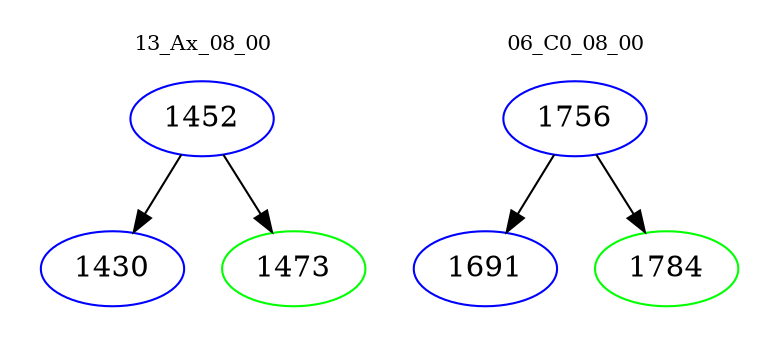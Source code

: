 digraph{
subgraph cluster_0 {
color = white
label = "13_Ax_08_00";
fontsize=10;
T0_1452 [label="1452", color="blue"]
T0_1452 -> T0_1430 [color="black"]
T0_1430 [label="1430", color="blue"]
T0_1452 -> T0_1473 [color="black"]
T0_1473 [label="1473", color="green"]
}
subgraph cluster_1 {
color = white
label = "06_C0_08_00";
fontsize=10;
T1_1756 [label="1756", color="blue"]
T1_1756 -> T1_1691 [color="black"]
T1_1691 [label="1691", color="blue"]
T1_1756 -> T1_1784 [color="black"]
T1_1784 [label="1784", color="green"]
}
}
